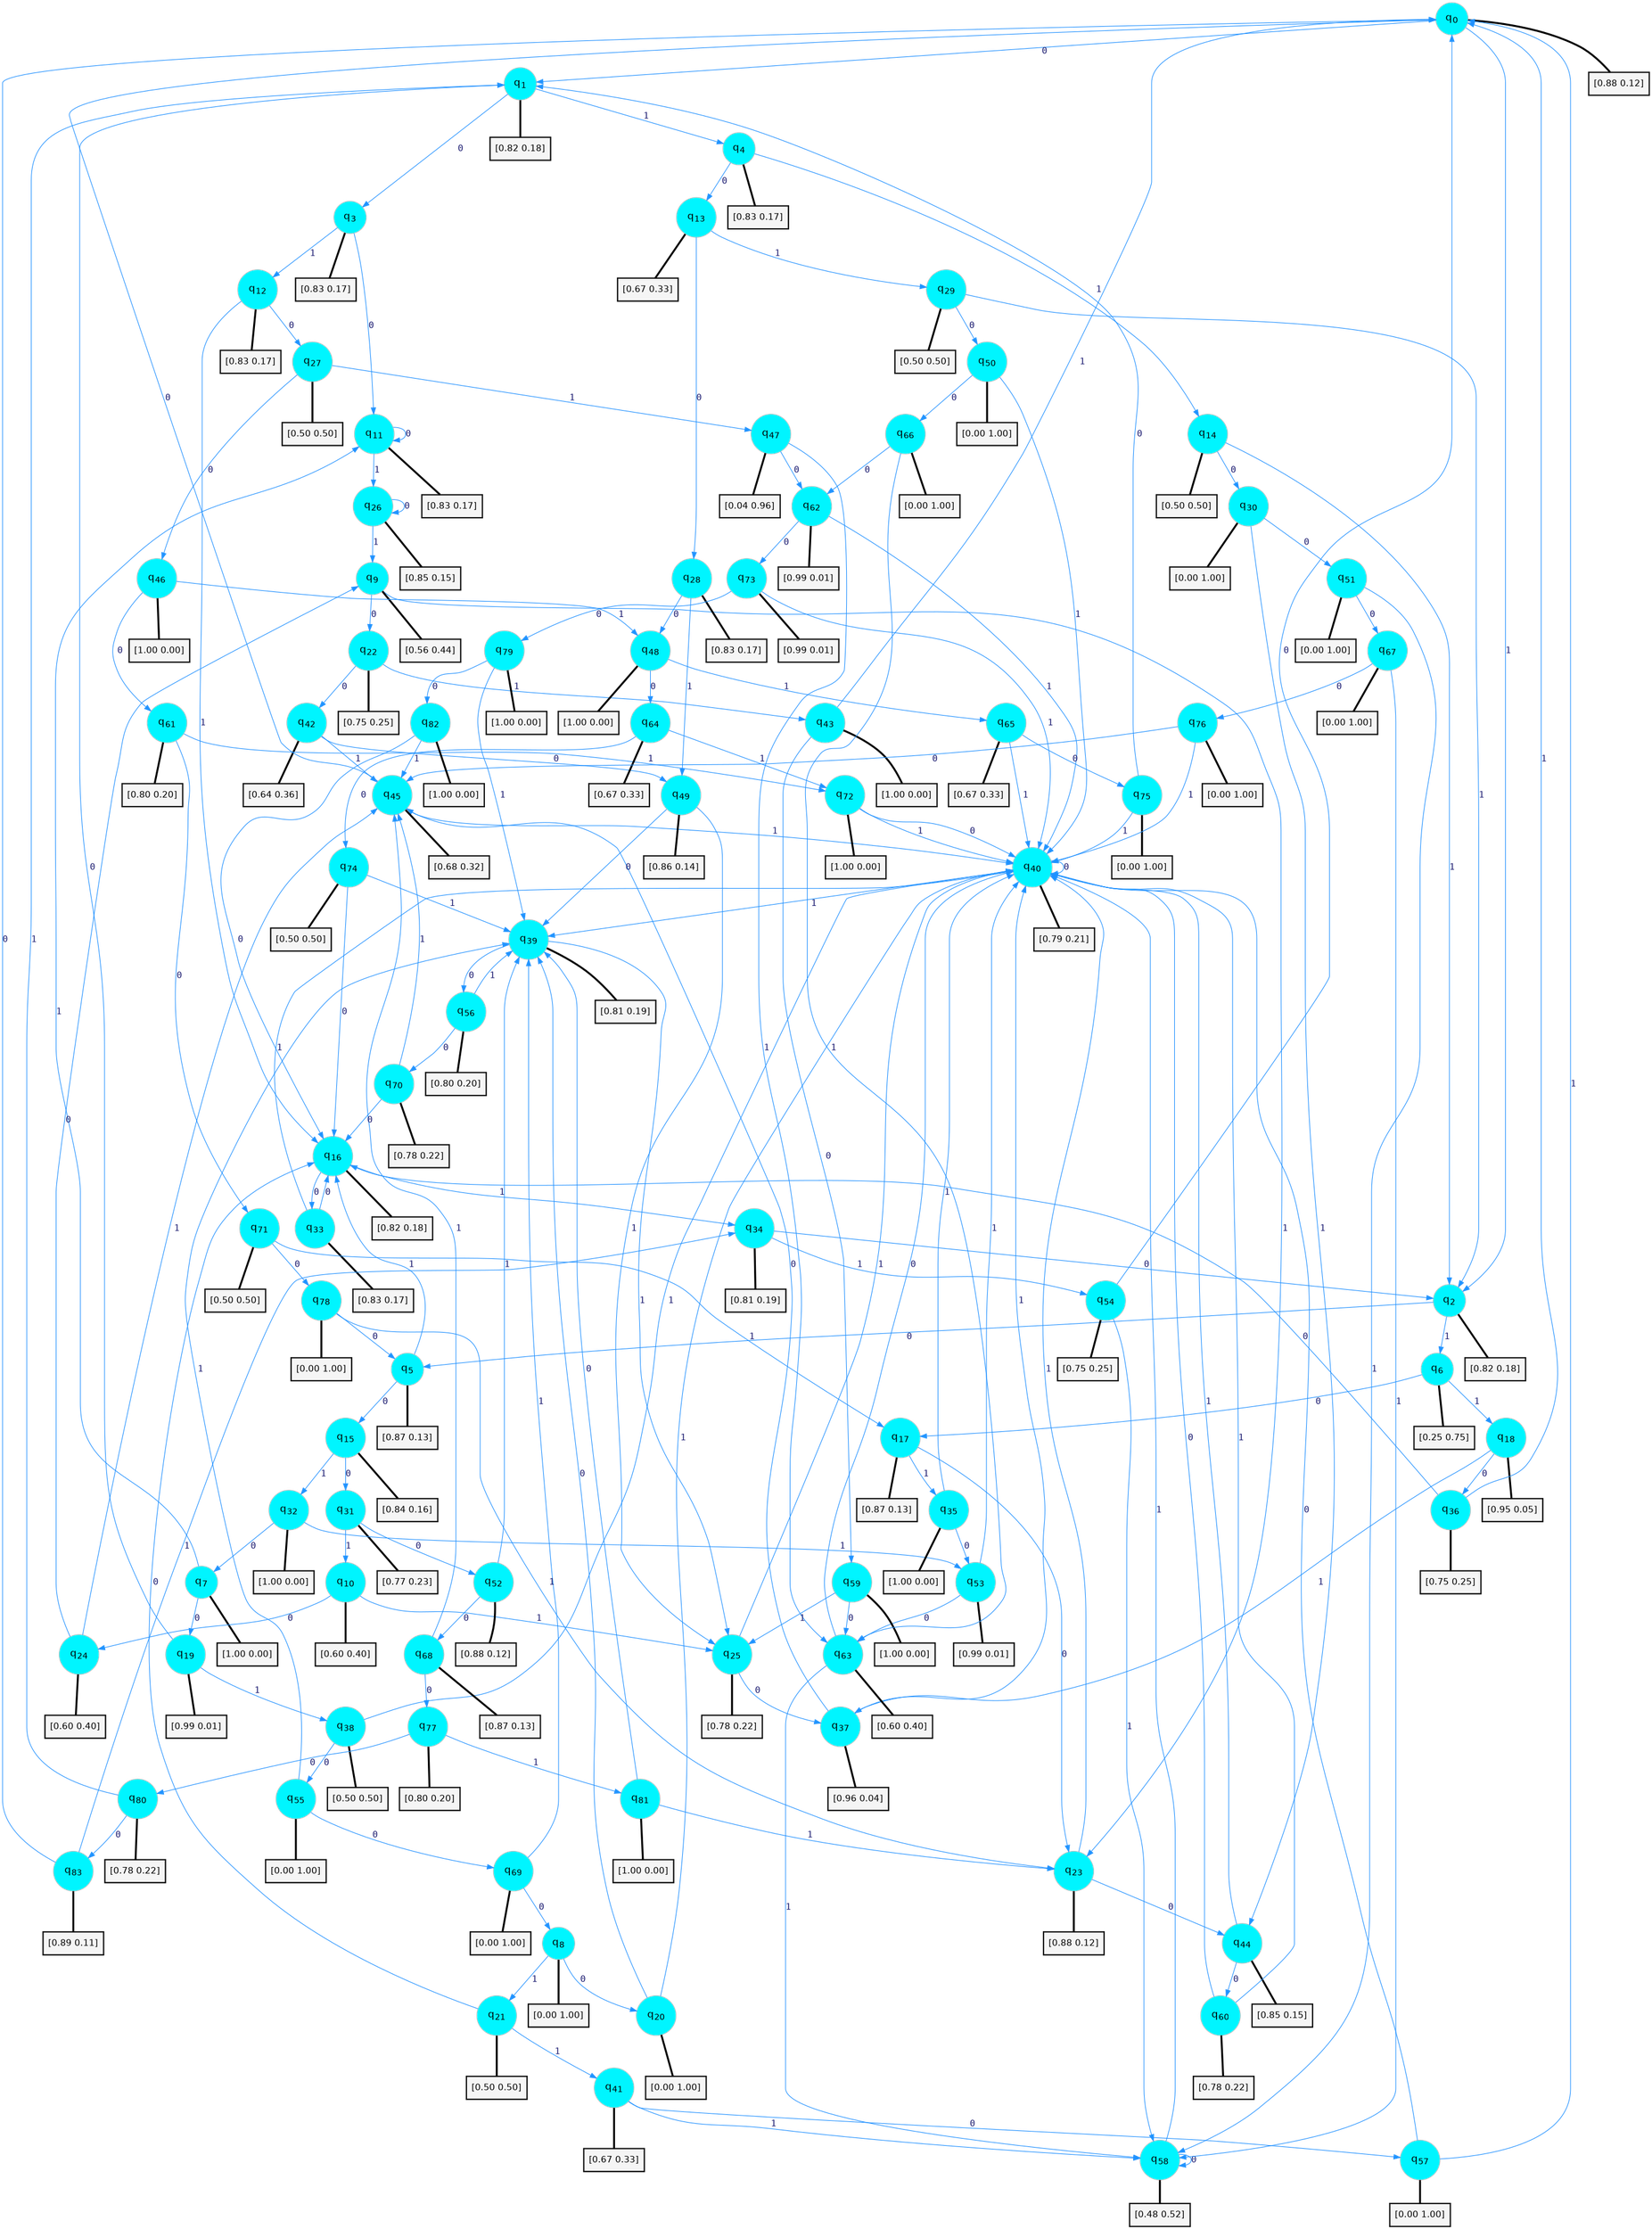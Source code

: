 digraph G {
graph [
bgcolor=transparent, dpi=300, rankdir=TD, size="40,25"];
node [
color=gray, fillcolor=turquoise1, fontcolor=black, fontname=Helvetica, fontsize=16, fontweight=bold, shape=circle, style=filled];
edge [
arrowsize=1, color=dodgerblue1, fontcolor=midnightblue, fontname=courier, fontweight=bold, penwidth=1, style=solid, weight=20];
0[label=<q<SUB>0</SUB>>];
1[label=<q<SUB>1</SUB>>];
2[label=<q<SUB>2</SUB>>];
3[label=<q<SUB>3</SUB>>];
4[label=<q<SUB>4</SUB>>];
5[label=<q<SUB>5</SUB>>];
6[label=<q<SUB>6</SUB>>];
7[label=<q<SUB>7</SUB>>];
8[label=<q<SUB>8</SUB>>];
9[label=<q<SUB>9</SUB>>];
10[label=<q<SUB>10</SUB>>];
11[label=<q<SUB>11</SUB>>];
12[label=<q<SUB>12</SUB>>];
13[label=<q<SUB>13</SUB>>];
14[label=<q<SUB>14</SUB>>];
15[label=<q<SUB>15</SUB>>];
16[label=<q<SUB>16</SUB>>];
17[label=<q<SUB>17</SUB>>];
18[label=<q<SUB>18</SUB>>];
19[label=<q<SUB>19</SUB>>];
20[label=<q<SUB>20</SUB>>];
21[label=<q<SUB>21</SUB>>];
22[label=<q<SUB>22</SUB>>];
23[label=<q<SUB>23</SUB>>];
24[label=<q<SUB>24</SUB>>];
25[label=<q<SUB>25</SUB>>];
26[label=<q<SUB>26</SUB>>];
27[label=<q<SUB>27</SUB>>];
28[label=<q<SUB>28</SUB>>];
29[label=<q<SUB>29</SUB>>];
30[label=<q<SUB>30</SUB>>];
31[label=<q<SUB>31</SUB>>];
32[label=<q<SUB>32</SUB>>];
33[label=<q<SUB>33</SUB>>];
34[label=<q<SUB>34</SUB>>];
35[label=<q<SUB>35</SUB>>];
36[label=<q<SUB>36</SUB>>];
37[label=<q<SUB>37</SUB>>];
38[label=<q<SUB>38</SUB>>];
39[label=<q<SUB>39</SUB>>];
40[label=<q<SUB>40</SUB>>];
41[label=<q<SUB>41</SUB>>];
42[label=<q<SUB>42</SUB>>];
43[label=<q<SUB>43</SUB>>];
44[label=<q<SUB>44</SUB>>];
45[label=<q<SUB>45</SUB>>];
46[label=<q<SUB>46</SUB>>];
47[label=<q<SUB>47</SUB>>];
48[label=<q<SUB>48</SUB>>];
49[label=<q<SUB>49</SUB>>];
50[label=<q<SUB>50</SUB>>];
51[label=<q<SUB>51</SUB>>];
52[label=<q<SUB>52</SUB>>];
53[label=<q<SUB>53</SUB>>];
54[label=<q<SUB>54</SUB>>];
55[label=<q<SUB>55</SUB>>];
56[label=<q<SUB>56</SUB>>];
57[label=<q<SUB>57</SUB>>];
58[label=<q<SUB>58</SUB>>];
59[label=<q<SUB>59</SUB>>];
60[label=<q<SUB>60</SUB>>];
61[label=<q<SUB>61</SUB>>];
62[label=<q<SUB>62</SUB>>];
63[label=<q<SUB>63</SUB>>];
64[label=<q<SUB>64</SUB>>];
65[label=<q<SUB>65</SUB>>];
66[label=<q<SUB>66</SUB>>];
67[label=<q<SUB>67</SUB>>];
68[label=<q<SUB>68</SUB>>];
69[label=<q<SUB>69</SUB>>];
70[label=<q<SUB>70</SUB>>];
71[label=<q<SUB>71</SUB>>];
72[label=<q<SUB>72</SUB>>];
73[label=<q<SUB>73</SUB>>];
74[label=<q<SUB>74</SUB>>];
75[label=<q<SUB>75</SUB>>];
76[label=<q<SUB>76</SUB>>];
77[label=<q<SUB>77</SUB>>];
78[label=<q<SUB>78</SUB>>];
79[label=<q<SUB>79</SUB>>];
80[label=<q<SUB>80</SUB>>];
81[label=<q<SUB>81</SUB>>];
82[label=<q<SUB>82</SUB>>];
83[label=<q<SUB>83</SUB>>];
84[label="[0.88 0.12]", shape=box,fontcolor=black, fontname=Helvetica, fontsize=14, penwidth=2, fillcolor=whitesmoke,color=black];
85[label="[0.82 0.18]", shape=box,fontcolor=black, fontname=Helvetica, fontsize=14, penwidth=2, fillcolor=whitesmoke,color=black];
86[label="[0.82 0.18]", shape=box,fontcolor=black, fontname=Helvetica, fontsize=14, penwidth=2, fillcolor=whitesmoke,color=black];
87[label="[0.83 0.17]", shape=box,fontcolor=black, fontname=Helvetica, fontsize=14, penwidth=2, fillcolor=whitesmoke,color=black];
88[label="[0.83 0.17]", shape=box,fontcolor=black, fontname=Helvetica, fontsize=14, penwidth=2, fillcolor=whitesmoke,color=black];
89[label="[0.87 0.13]", shape=box,fontcolor=black, fontname=Helvetica, fontsize=14, penwidth=2, fillcolor=whitesmoke,color=black];
90[label="[0.25 0.75]", shape=box,fontcolor=black, fontname=Helvetica, fontsize=14, penwidth=2, fillcolor=whitesmoke,color=black];
91[label="[1.00 0.00]", shape=box,fontcolor=black, fontname=Helvetica, fontsize=14, penwidth=2, fillcolor=whitesmoke,color=black];
92[label="[0.00 1.00]", shape=box,fontcolor=black, fontname=Helvetica, fontsize=14, penwidth=2, fillcolor=whitesmoke,color=black];
93[label="[0.56 0.44]", shape=box,fontcolor=black, fontname=Helvetica, fontsize=14, penwidth=2, fillcolor=whitesmoke,color=black];
94[label="[0.60 0.40]", shape=box,fontcolor=black, fontname=Helvetica, fontsize=14, penwidth=2, fillcolor=whitesmoke,color=black];
95[label="[0.83 0.17]", shape=box,fontcolor=black, fontname=Helvetica, fontsize=14, penwidth=2, fillcolor=whitesmoke,color=black];
96[label="[0.83 0.17]", shape=box,fontcolor=black, fontname=Helvetica, fontsize=14, penwidth=2, fillcolor=whitesmoke,color=black];
97[label="[0.67 0.33]", shape=box,fontcolor=black, fontname=Helvetica, fontsize=14, penwidth=2, fillcolor=whitesmoke,color=black];
98[label="[0.50 0.50]", shape=box,fontcolor=black, fontname=Helvetica, fontsize=14, penwidth=2, fillcolor=whitesmoke,color=black];
99[label="[0.84 0.16]", shape=box,fontcolor=black, fontname=Helvetica, fontsize=14, penwidth=2, fillcolor=whitesmoke,color=black];
100[label="[0.82 0.18]", shape=box,fontcolor=black, fontname=Helvetica, fontsize=14, penwidth=2, fillcolor=whitesmoke,color=black];
101[label="[0.87 0.13]", shape=box,fontcolor=black, fontname=Helvetica, fontsize=14, penwidth=2, fillcolor=whitesmoke,color=black];
102[label="[0.95 0.05]", shape=box,fontcolor=black, fontname=Helvetica, fontsize=14, penwidth=2, fillcolor=whitesmoke,color=black];
103[label="[0.99 0.01]", shape=box,fontcolor=black, fontname=Helvetica, fontsize=14, penwidth=2, fillcolor=whitesmoke,color=black];
104[label="[0.00 1.00]", shape=box,fontcolor=black, fontname=Helvetica, fontsize=14, penwidth=2, fillcolor=whitesmoke,color=black];
105[label="[0.50 0.50]", shape=box,fontcolor=black, fontname=Helvetica, fontsize=14, penwidth=2, fillcolor=whitesmoke,color=black];
106[label="[0.75 0.25]", shape=box,fontcolor=black, fontname=Helvetica, fontsize=14, penwidth=2, fillcolor=whitesmoke,color=black];
107[label="[0.88 0.12]", shape=box,fontcolor=black, fontname=Helvetica, fontsize=14, penwidth=2, fillcolor=whitesmoke,color=black];
108[label="[0.60 0.40]", shape=box,fontcolor=black, fontname=Helvetica, fontsize=14, penwidth=2, fillcolor=whitesmoke,color=black];
109[label="[0.78 0.22]", shape=box,fontcolor=black, fontname=Helvetica, fontsize=14, penwidth=2, fillcolor=whitesmoke,color=black];
110[label="[0.85 0.15]", shape=box,fontcolor=black, fontname=Helvetica, fontsize=14, penwidth=2, fillcolor=whitesmoke,color=black];
111[label="[0.50 0.50]", shape=box,fontcolor=black, fontname=Helvetica, fontsize=14, penwidth=2, fillcolor=whitesmoke,color=black];
112[label="[0.83 0.17]", shape=box,fontcolor=black, fontname=Helvetica, fontsize=14, penwidth=2, fillcolor=whitesmoke,color=black];
113[label="[0.50 0.50]", shape=box,fontcolor=black, fontname=Helvetica, fontsize=14, penwidth=2, fillcolor=whitesmoke,color=black];
114[label="[0.00 1.00]", shape=box,fontcolor=black, fontname=Helvetica, fontsize=14, penwidth=2, fillcolor=whitesmoke,color=black];
115[label="[0.77 0.23]", shape=box,fontcolor=black, fontname=Helvetica, fontsize=14, penwidth=2, fillcolor=whitesmoke,color=black];
116[label="[1.00 0.00]", shape=box,fontcolor=black, fontname=Helvetica, fontsize=14, penwidth=2, fillcolor=whitesmoke,color=black];
117[label="[0.83 0.17]", shape=box,fontcolor=black, fontname=Helvetica, fontsize=14, penwidth=2, fillcolor=whitesmoke,color=black];
118[label="[0.81 0.19]", shape=box,fontcolor=black, fontname=Helvetica, fontsize=14, penwidth=2, fillcolor=whitesmoke,color=black];
119[label="[1.00 0.00]", shape=box,fontcolor=black, fontname=Helvetica, fontsize=14, penwidth=2, fillcolor=whitesmoke,color=black];
120[label="[0.75 0.25]", shape=box,fontcolor=black, fontname=Helvetica, fontsize=14, penwidth=2, fillcolor=whitesmoke,color=black];
121[label="[0.96 0.04]", shape=box,fontcolor=black, fontname=Helvetica, fontsize=14, penwidth=2, fillcolor=whitesmoke,color=black];
122[label="[0.50 0.50]", shape=box,fontcolor=black, fontname=Helvetica, fontsize=14, penwidth=2, fillcolor=whitesmoke,color=black];
123[label="[0.81 0.19]", shape=box,fontcolor=black, fontname=Helvetica, fontsize=14, penwidth=2, fillcolor=whitesmoke,color=black];
124[label="[0.79 0.21]", shape=box,fontcolor=black, fontname=Helvetica, fontsize=14, penwidth=2, fillcolor=whitesmoke,color=black];
125[label="[0.67 0.33]", shape=box,fontcolor=black, fontname=Helvetica, fontsize=14, penwidth=2, fillcolor=whitesmoke,color=black];
126[label="[0.64 0.36]", shape=box,fontcolor=black, fontname=Helvetica, fontsize=14, penwidth=2, fillcolor=whitesmoke,color=black];
127[label="[1.00 0.00]", shape=box,fontcolor=black, fontname=Helvetica, fontsize=14, penwidth=2, fillcolor=whitesmoke,color=black];
128[label="[0.85 0.15]", shape=box,fontcolor=black, fontname=Helvetica, fontsize=14, penwidth=2, fillcolor=whitesmoke,color=black];
129[label="[0.68 0.32]", shape=box,fontcolor=black, fontname=Helvetica, fontsize=14, penwidth=2, fillcolor=whitesmoke,color=black];
130[label="[1.00 0.00]", shape=box,fontcolor=black, fontname=Helvetica, fontsize=14, penwidth=2, fillcolor=whitesmoke,color=black];
131[label="[0.04 0.96]", shape=box,fontcolor=black, fontname=Helvetica, fontsize=14, penwidth=2, fillcolor=whitesmoke,color=black];
132[label="[1.00 0.00]", shape=box,fontcolor=black, fontname=Helvetica, fontsize=14, penwidth=2, fillcolor=whitesmoke,color=black];
133[label="[0.86 0.14]", shape=box,fontcolor=black, fontname=Helvetica, fontsize=14, penwidth=2, fillcolor=whitesmoke,color=black];
134[label="[0.00 1.00]", shape=box,fontcolor=black, fontname=Helvetica, fontsize=14, penwidth=2, fillcolor=whitesmoke,color=black];
135[label="[0.00 1.00]", shape=box,fontcolor=black, fontname=Helvetica, fontsize=14, penwidth=2, fillcolor=whitesmoke,color=black];
136[label="[0.88 0.12]", shape=box,fontcolor=black, fontname=Helvetica, fontsize=14, penwidth=2, fillcolor=whitesmoke,color=black];
137[label="[0.99 0.01]", shape=box,fontcolor=black, fontname=Helvetica, fontsize=14, penwidth=2, fillcolor=whitesmoke,color=black];
138[label="[0.75 0.25]", shape=box,fontcolor=black, fontname=Helvetica, fontsize=14, penwidth=2, fillcolor=whitesmoke,color=black];
139[label="[0.00 1.00]", shape=box,fontcolor=black, fontname=Helvetica, fontsize=14, penwidth=2, fillcolor=whitesmoke,color=black];
140[label="[0.80 0.20]", shape=box,fontcolor=black, fontname=Helvetica, fontsize=14, penwidth=2, fillcolor=whitesmoke,color=black];
141[label="[0.00 1.00]", shape=box,fontcolor=black, fontname=Helvetica, fontsize=14, penwidth=2, fillcolor=whitesmoke,color=black];
142[label="[0.48 0.52]", shape=box,fontcolor=black, fontname=Helvetica, fontsize=14, penwidth=2, fillcolor=whitesmoke,color=black];
143[label="[1.00 0.00]", shape=box,fontcolor=black, fontname=Helvetica, fontsize=14, penwidth=2, fillcolor=whitesmoke,color=black];
144[label="[0.78 0.22]", shape=box,fontcolor=black, fontname=Helvetica, fontsize=14, penwidth=2, fillcolor=whitesmoke,color=black];
145[label="[0.80 0.20]", shape=box,fontcolor=black, fontname=Helvetica, fontsize=14, penwidth=2, fillcolor=whitesmoke,color=black];
146[label="[0.99 0.01]", shape=box,fontcolor=black, fontname=Helvetica, fontsize=14, penwidth=2, fillcolor=whitesmoke,color=black];
147[label="[0.60 0.40]", shape=box,fontcolor=black, fontname=Helvetica, fontsize=14, penwidth=2, fillcolor=whitesmoke,color=black];
148[label="[0.67 0.33]", shape=box,fontcolor=black, fontname=Helvetica, fontsize=14, penwidth=2, fillcolor=whitesmoke,color=black];
149[label="[0.67 0.33]", shape=box,fontcolor=black, fontname=Helvetica, fontsize=14, penwidth=2, fillcolor=whitesmoke,color=black];
150[label="[0.00 1.00]", shape=box,fontcolor=black, fontname=Helvetica, fontsize=14, penwidth=2, fillcolor=whitesmoke,color=black];
151[label="[0.00 1.00]", shape=box,fontcolor=black, fontname=Helvetica, fontsize=14, penwidth=2, fillcolor=whitesmoke,color=black];
152[label="[0.87 0.13]", shape=box,fontcolor=black, fontname=Helvetica, fontsize=14, penwidth=2, fillcolor=whitesmoke,color=black];
153[label="[0.00 1.00]", shape=box,fontcolor=black, fontname=Helvetica, fontsize=14, penwidth=2, fillcolor=whitesmoke,color=black];
154[label="[0.78 0.22]", shape=box,fontcolor=black, fontname=Helvetica, fontsize=14, penwidth=2, fillcolor=whitesmoke,color=black];
155[label="[0.50 0.50]", shape=box,fontcolor=black, fontname=Helvetica, fontsize=14, penwidth=2, fillcolor=whitesmoke,color=black];
156[label="[1.00 0.00]", shape=box,fontcolor=black, fontname=Helvetica, fontsize=14, penwidth=2, fillcolor=whitesmoke,color=black];
157[label="[0.99 0.01]", shape=box,fontcolor=black, fontname=Helvetica, fontsize=14, penwidth=2, fillcolor=whitesmoke,color=black];
158[label="[0.50 0.50]", shape=box,fontcolor=black, fontname=Helvetica, fontsize=14, penwidth=2, fillcolor=whitesmoke,color=black];
159[label="[0.00 1.00]", shape=box,fontcolor=black, fontname=Helvetica, fontsize=14, penwidth=2, fillcolor=whitesmoke,color=black];
160[label="[0.00 1.00]", shape=box,fontcolor=black, fontname=Helvetica, fontsize=14, penwidth=2, fillcolor=whitesmoke,color=black];
161[label="[0.80 0.20]", shape=box,fontcolor=black, fontname=Helvetica, fontsize=14, penwidth=2, fillcolor=whitesmoke,color=black];
162[label="[0.00 1.00]", shape=box,fontcolor=black, fontname=Helvetica, fontsize=14, penwidth=2, fillcolor=whitesmoke,color=black];
163[label="[1.00 0.00]", shape=box,fontcolor=black, fontname=Helvetica, fontsize=14, penwidth=2, fillcolor=whitesmoke,color=black];
164[label="[0.78 0.22]", shape=box,fontcolor=black, fontname=Helvetica, fontsize=14, penwidth=2, fillcolor=whitesmoke,color=black];
165[label="[1.00 0.00]", shape=box,fontcolor=black, fontname=Helvetica, fontsize=14, penwidth=2, fillcolor=whitesmoke,color=black];
166[label="[1.00 0.00]", shape=box,fontcolor=black, fontname=Helvetica, fontsize=14, penwidth=2, fillcolor=whitesmoke,color=black];
167[label="[0.89 0.11]", shape=box,fontcolor=black, fontname=Helvetica, fontsize=14, penwidth=2, fillcolor=whitesmoke,color=black];
0->1 [label=0];
0->2 [label=1];
0->84 [arrowhead=none, penwidth=3,color=black];
1->3 [label=0];
1->4 [label=1];
1->85 [arrowhead=none, penwidth=3,color=black];
2->5 [label=0];
2->6 [label=1];
2->86 [arrowhead=none, penwidth=3,color=black];
3->11 [label=0];
3->12 [label=1];
3->87 [arrowhead=none, penwidth=3,color=black];
4->13 [label=0];
4->14 [label=1];
4->88 [arrowhead=none, penwidth=3,color=black];
5->15 [label=0];
5->16 [label=1];
5->89 [arrowhead=none, penwidth=3,color=black];
6->17 [label=0];
6->18 [label=1];
6->90 [arrowhead=none, penwidth=3,color=black];
7->19 [label=0];
7->11 [label=1];
7->91 [arrowhead=none, penwidth=3,color=black];
8->20 [label=0];
8->21 [label=1];
8->92 [arrowhead=none, penwidth=3,color=black];
9->22 [label=0];
9->23 [label=1];
9->93 [arrowhead=none, penwidth=3,color=black];
10->24 [label=0];
10->25 [label=1];
10->94 [arrowhead=none, penwidth=3,color=black];
11->11 [label=0];
11->26 [label=1];
11->95 [arrowhead=none, penwidth=3,color=black];
12->27 [label=0];
12->16 [label=1];
12->96 [arrowhead=none, penwidth=3,color=black];
13->28 [label=0];
13->29 [label=1];
13->97 [arrowhead=none, penwidth=3,color=black];
14->30 [label=0];
14->2 [label=1];
14->98 [arrowhead=none, penwidth=3,color=black];
15->31 [label=0];
15->32 [label=1];
15->99 [arrowhead=none, penwidth=3,color=black];
16->33 [label=0];
16->34 [label=1];
16->100 [arrowhead=none, penwidth=3,color=black];
17->23 [label=0];
17->35 [label=1];
17->101 [arrowhead=none, penwidth=3,color=black];
18->36 [label=0];
18->37 [label=1];
18->102 [arrowhead=none, penwidth=3,color=black];
19->1 [label=0];
19->38 [label=1];
19->103 [arrowhead=none, penwidth=3,color=black];
20->39 [label=0];
20->40 [label=1];
20->104 [arrowhead=none, penwidth=3,color=black];
21->16 [label=0];
21->41 [label=1];
21->105 [arrowhead=none, penwidth=3,color=black];
22->42 [label=0];
22->43 [label=1];
22->106 [arrowhead=none, penwidth=3,color=black];
23->44 [label=0];
23->40 [label=1];
23->107 [arrowhead=none, penwidth=3,color=black];
24->9 [label=0];
24->45 [label=1];
24->108 [arrowhead=none, penwidth=3,color=black];
25->37 [label=0];
25->40 [label=1];
25->109 [arrowhead=none, penwidth=3,color=black];
26->26 [label=0];
26->9 [label=1];
26->110 [arrowhead=none, penwidth=3,color=black];
27->46 [label=0];
27->47 [label=1];
27->111 [arrowhead=none, penwidth=3,color=black];
28->48 [label=0];
28->49 [label=1];
28->112 [arrowhead=none, penwidth=3,color=black];
29->50 [label=0];
29->2 [label=1];
29->113 [arrowhead=none, penwidth=3,color=black];
30->51 [label=0];
30->44 [label=1];
30->114 [arrowhead=none, penwidth=3,color=black];
31->52 [label=0];
31->10 [label=1];
31->115 [arrowhead=none, penwidth=3,color=black];
32->7 [label=0];
32->53 [label=1];
32->116 [arrowhead=none, penwidth=3,color=black];
33->16 [label=0];
33->40 [label=1];
33->117 [arrowhead=none, penwidth=3,color=black];
34->2 [label=0];
34->54 [label=1];
34->118 [arrowhead=none, penwidth=3,color=black];
35->53 [label=0];
35->40 [label=1];
35->119 [arrowhead=none, penwidth=3,color=black];
36->16 [label=0];
36->0 [label=1];
36->120 [arrowhead=none, penwidth=3,color=black];
37->45 [label=0];
37->40 [label=1];
37->121 [arrowhead=none, penwidth=3,color=black];
38->55 [label=0];
38->40 [label=1];
38->122 [arrowhead=none, penwidth=3,color=black];
39->56 [label=0];
39->25 [label=1];
39->123 [arrowhead=none, penwidth=3,color=black];
40->40 [label=0];
40->39 [label=1];
40->124 [arrowhead=none, penwidth=3,color=black];
41->57 [label=0];
41->58 [label=1];
41->125 [arrowhead=none, penwidth=3,color=black];
42->49 [label=0];
42->45 [label=1];
42->126 [arrowhead=none, penwidth=3,color=black];
43->59 [label=0];
43->0 [label=1];
43->127 [arrowhead=none, penwidth=3,color=black];
44->60 [label=0];
44->40 [label=1];
44->128 [arrowhead=none, penwidth=3,color=black];
45->0 [label=0];
45->40 [label=1];
45->129 [arrowhead=none, penwidth=3,color=black];
46->61 [label=0];
46->48 [label=1];
46->130 [arrowhead=none, penwidth=3,color=black];
47->62 [label=0];
47->63 [label=1];
47->131 [arrowhead=none, penwidth=3,color=black];
48->64 [label=0];
48->65 [label=1];
48->132 [arrowhead=none, penwidth=3,color=black];
49->39 [label=0];
49->25 [label=1];
49->133 [arrowhead=none, penwidth=3,color=black];
50->66 [label=0];
50->40 [label=1];
50->134 [arrowhead=none, penwidth=3,color=black];
51->67 [label=0];
51->58 [label=1];
51->135 [arrowhead=none, penwidth=3,color=black];
52->68 [label=0];
52->39 [label=1];
52->136 [arrowhead=none, penwidth=3,color=black];
53->63 [label=0];
53->40 [label=1];
53->137 [arrowhead=none, penwidth=3,color=black];
54->0 [label=0];
54->58 [label=1];
54->138 [arrowhead=none, penwidth=3,color=black];
55->69 [label=0];
55->39 [label=1];
55->139 [arrowhead=none, penwidth=3,color=black];
56->70 [label=0];
56->39 [label=1];
56->140 [arrowhead=none, penwidth=3,color=black];
57->40 [label=0];
57->0 [label=1];
57->141 [arrowhead=none, penwidth=3,color=black];
58->58 [label=0];
58->40 [label=1];
58->142 [arrowhead=none, penwidth=3,color=black];
59->63 [label=0];
59->25 [label=1];
59->143 [arrowhead=none, penwidth=3,color=black];
60->40 [label=0];
60->40 [label=1];
60->144 [arrowhead=none, penwidth=3,color=black];
61->71 [label=0];
61->72 [label=1];
61->145 [arrowhead=none, penwidth=3,color=black];
62->73 [label=0];
62->40 [label=1];
62->146 [arrowhead=none, penwidth=3,color=black];
63->40 [label=0];
63->58 [label=1];
63->147 [arrowhead=none, penwidth=3,color=black];
64->74 [label=0];
64->72 [label=1];
64->148 [arrowhead=none, penwidth=3,color=black];
65->75 [label=0];
65->40 [label=1];
65->149 [arrowhead=none, penwidth=3,color=black];
66->62 [label=0];
66->63 [label=1];
66->150 [arrowhead=none, penwidth=3,color=black];
67->76 [label=0];
67->58 [label=1];
67->151 [arrowhead=none, penwidth=3,color=black];
68->77 [label=0];
68->45 [label=1];
68->152 [arrowhead=none, penwidth=3,color=black];
69->8 [label=0];
69->39 [label=1];
69->153 [arrowhead=none, penwidth=3,color=black];
70->16 [label=0];
70->45 [label=1];
70->154 [arrowhead=none, penwidth=3,color=black];
71->78 [label=0];
71->17 [label=1];
71->155 [arrowhead=none, penwidth=3,color=black];
72->40 [label=0];
72->40 [label=1];
72->156 [arrowhead=none, penwidth=3,color=black];
73->79 [label=0];
73->40 [label=1];
73->157 [arrowhead=none, penwidth=3,color=black];
74->16 [label=0];
74->39 [label=1];
74->158 [arrowhead=none, penwidth=3,color=black];
75->1 [label=0];
75->40 [label=1];
75->159 [arrowhead=none, penwidth=3,color=black];
76->45 [label=0];
76->40 [label=1];
76->160 [arrowhead=none, penwidth=3,color=black];
77->80 [label=0];
77->81 [label=1];
77->161 [arrowhead=none, penwidth=3,color=black];
78->5 [label=0];
78->23 [label=1];
78->162 [arrowhead=none, penwidth=3,color=black];
79->82 [label=0];
79->39 [label=1];
79->163 [arrowhead=none, penwidth=3,color=black];
80->83 [label=0];
80->1 [label=1];
80->164 [arrowhead=none, penwidth=3,color=black];
81->39 [label=0];
81->23 [label=1];
81->165 [arrowhead=none, penwidth=3,color=black];
82->16 [label=0];
82->45 [label=1];
82->166 [arrowhead=none, penwidth=3,color=black];
83->0 [label=0];
83->34 [label=1];
83->167 [arrowhead=none, penwidth=3,color=black];
}
